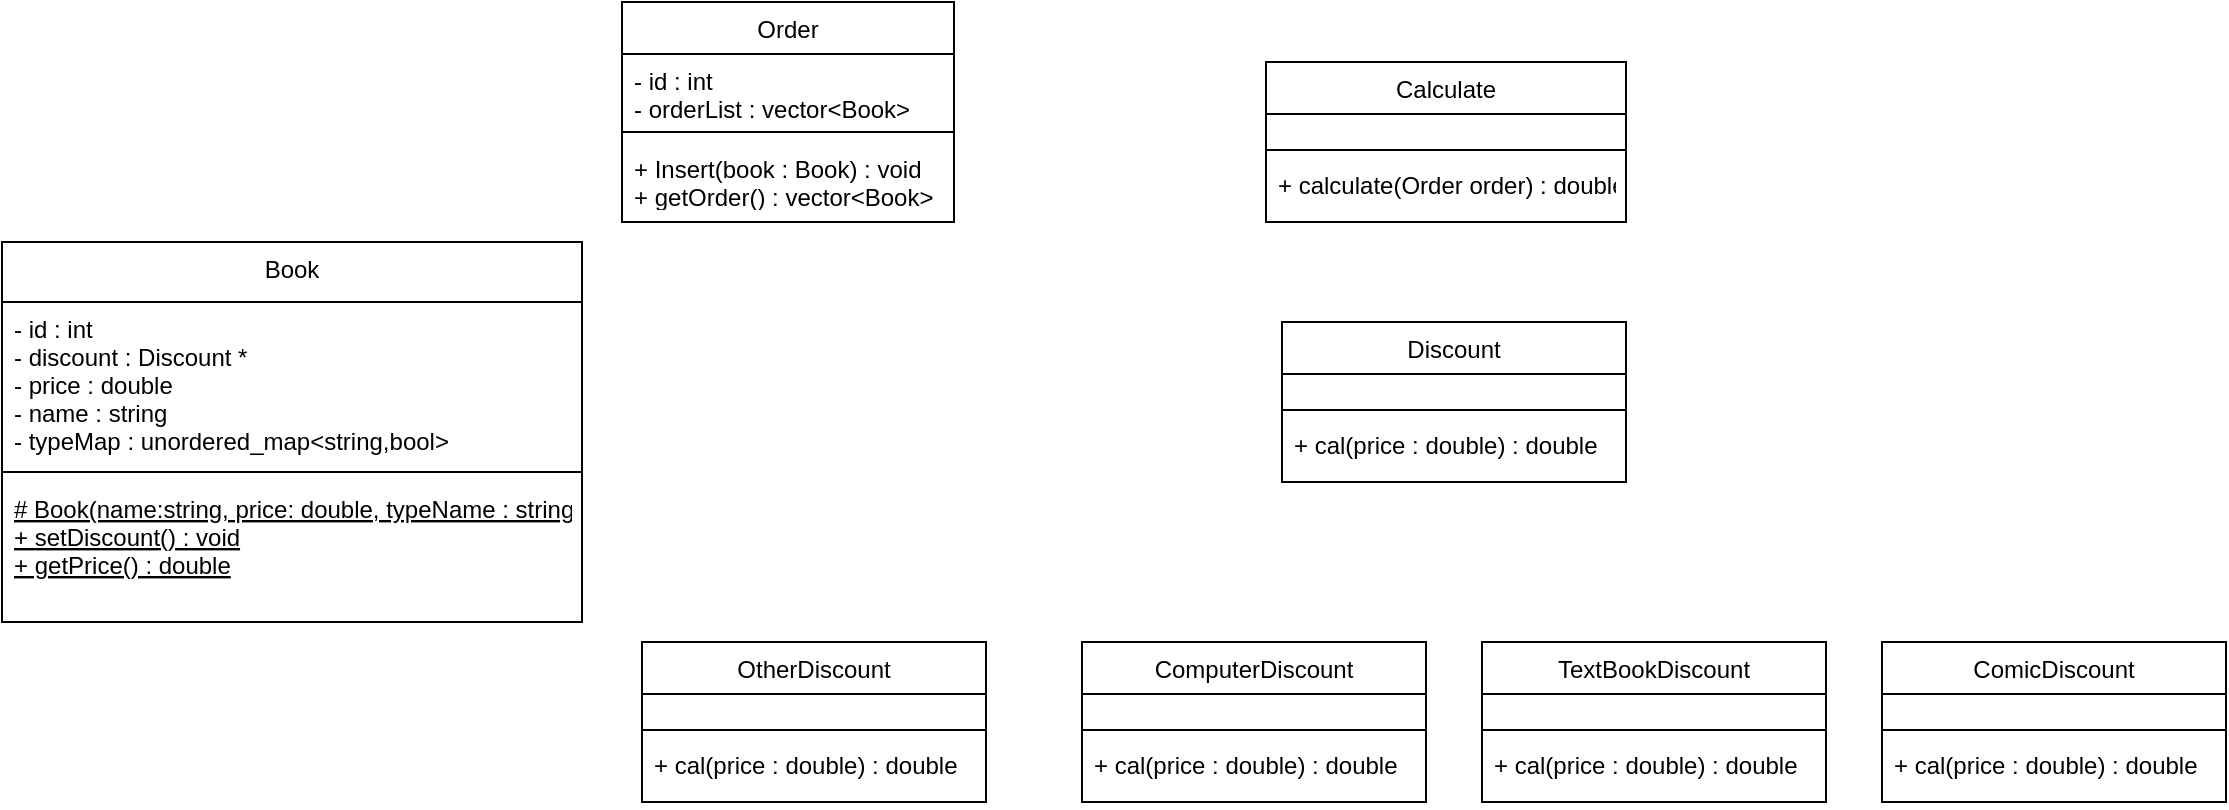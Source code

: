 <mxfile version="14.4.9" type="github">
  <diagram id="C5RBs43oDa-KdzZeNtuy" name="Page-1">
    <mxGraphModel dx="1537" dy="942" grid="1" gridSize="10" guides="1" tooltips="1" connect="1" arrows="1" fold="1" page="1" pageScale="1" pageWidth="827" pageHeight="1169" math="0" shadow="0">
      <root>
        <mxCell id="WIyWlLk6GJQsqaUBKTNV-0" />
        <mxCell id="WIyWlLk6GJQsqaUBKTNV-1" parent="WIyWlLk6GJQsqaUBKTNV-0" />
        <mxCell id="zkfFHV4jXpPFQw0GAbJ--6" value="Book" style="swimlane;fontStyle=0;align=center;verticalAlign=top;childLayout=stackLayout;horizontal=1;startSize=30;horizontalStack=0;resizeParent=1;resizeLast=0;collapsible=1;marginBottom=0;rounded=0;shadow=0;strokeWidth=1;" parent="WIyWlLk6GJQsqaUBKTNV-1" vertex="1">
          <mxGeometry x="250" y="170" width="290" height="190" as="geometry">
            <mxRectangle x="130" y="380" width="160" height="26" as="alternateBounds" />
          </mxGeometry>
        </mxCell>
        <mxCell id="zkfFHV4jXpPFQw0GAbJ--11" value="- id : int&#xa;- discount : Discount *&#xa;- price : double&#xa;- name : string&#xa;- typeMap : unordered_map&lt;string,bool&gt;" style="text;align=left;verticalAlign=top;spacingLeft=4;spacingRight=4;overflow=hidden;rotatable=0;points=[[0,0.5],[1,0.5]];portConstraint=eastwest;" parent="zkfFHV4jXpPFQw0GAbJ--6" vertex="1">
          <mxGeometry y="30" width="290" height="80" as="geometry" />
        </mxCell>
        <mxCell id="zkfFHV4jXpPFQw0GAbJ--9" value="" style="line;html=1;strokeWidth=1;align=left;verticalAlign=middle;spacingTop=-1;spacingLeft=3;spacingRight=3;rotatable=0;labelPosition=right;points=[];portConstraint=eastwest;" parent="zkfFHV4jXpPFQw0GAbJ--6" vertex="1">
          <mxGeometry y="110" width="290" height="10" as="geometry" />
        </mxCell>
        <mxCell id="zkfFHV4jXpPFQw0GAbJ--10" value="# Book(name:string, price: double, typeName : string)&#xa;+ setDiscount() : void&#xa;+ getPrice() : double&#xa;&#xa;" style="text;align=left;verticalAlign=top;spacingLeft=4;spacingRight=4;overflow=hidden;rotatable=0;points=[[0,0.5],[1,0.5]];portConstraint=eastwest;fontStyle=4" parent="zkfFHV4jXpPFQw0GAbJ--6" vertex="1">
          <mxGeometry y="120" width="290" height="50" as="geometry" />
        </mxCell>
        <mxCell id="zkfFHV4jXpPFQw0GAbJ--13" value="Order" style="swimlane;fontStyle=0;align=center;verticalAlign=top;childLayout=stackLayout;horizontal=1;startSize=26;horizontalStack=0;resizeParent=1;resizeLast=0;collapsible=1;marginBottom=0;rounded=0;shadow=0;strokeWidth=1;" parent="WIyWlLk6GJQsqaUBKTNV-1" vertex="1">
          <mxGeometry x="560" y="50" width="166" height="110" as="geometry">
            <mxRectangle x="340" y="380" width="170" height="26" as="alternateBounds" />
          </mxGeometry>
        </mxCell>
        <mxCell id="zkfFHV4jXpPFQw0GAbJ--14" value="- id : int&#xa;- orderList : vector&lt;Book&gt;" style="text;align=left;verticalAlign=top;spacingLeft=4;spacingRight=4;overflow=hidden;rotatable=0;points=[[0,0.5],[1,0.5]];portConstraint=eastwest;" parent="zkfFHV4jXpPFQw0GAbJ--13" vertex="1">
          <mxGeometry y="26" width="166" height="34" as="geometry" />
        </mxCell>
        <mxCell id="zkfFHV4jXpPFQw0GAbJ--15" value="" style="line;html=1;strokeWidth=1;align=left;verticalAlign=middle;spacingTop=-1;spacingLeft=3;spacingRight=3;rotatable=0;labelPosition=right;points=[];portConstraint=eastwest;" parent="zkfFHV4jXpPFQw0GAbJ--13" vertex="1">
          <mxGeometry y="60" width="166" height="10" as="geometry" />
        </mxCell>
        <mxCell id="PdlZU2b8IlvbBPyZ9OJQ-6" value="+ Insert(book : Book) : void&#xa;+ getOrder() : vector&lt;Book&gt;" style="text;align=left;verticalAlign=top;spacingLeft=4;spacingRight=4;overflow=hidden;rotatable=0;points=[[0,0.5],[1,0.5]];portConstraint=eastwest;" vertex="1" parent="zkfFHV4jXpPFQw0GAbJ--13">
          <mxGeometry y="70" width="166" height="30" as="geometry" />
        </mxCell>
        <mxCell id="zkfFHV4jXpPFQw0GAbJ--17" value="Discount" style="swimlane;fontStyle=0;align=center;verticalAlign=top;childLayout=stackLayout;horizontal=1;startSize=26;horizontalStack=0;resizeParent=1;resizeLast=0;collapsible=1;marginBottom=0;rounded=0;shadow=0;strokeWidth=1;" parent="WIyWlLk6GJQsqaUBKTNV-1" vertex="1">
          <mxGeometry x="890" y="210" width="172" height="80" as="geometry">
            <mxRectangle x="550" y="140" width="160" height="26" as="alternateBounds" />
          </mxGeometry>
        </mxCell>
        <mxCell id="zkfFHV4jXpPFQw0GAbJ--18" value="    " style="text;align=left;verticalAlign=top;spacingLeft=4;spacingRight=4;overflow=hidden;rotatable=0;points=[[0,0.5],[1,0.5]];portConstraint=eastwest;" parent="zkfFHV4jXpPFQw0GAbJ--17" vertex="1">
          <mxGeometry y="26" width="172" height="14" as="geometry" />
        </mxCell>
        <mxCell id="PdlZU2b8IlvbBPyZ9OJQ-28" value="" style="line;html=1;strokeWidth=1;align=left;verticalAlign=middle;spacingTop=-1;spacingLeft=3;spacingRight=3;rotatable=0;labelPosition=right;points=[];portConstraint=eastwest;" vertex="1" parent="zkfFHV4jXpPFQw0GAbJ--17">
          <mxGeometry y="40" width="172" height="8" as="geometry" />
        </mxCell>
        <mxCell id="zkfFHV4jXpPFQw0GAbJ--25" value="+ cal(price : double) : double" style="text;align=left;verticalAlign=top;spacingLeft=4;spacingRight=4;overflow=hidden;rotatable=0;points=[[0,0.5],[1,0.5]];portConstraint=eastwest;" parent="zkfFHV4jXpPFQw0GAbJ--17" vertex="1">
          <mxGeometry y="48" width="172" height="32" as="geometry" />
        </mxCell>
        <mxCell id="PdlZU2b8IlvbBPyZ9OJQ-7" value="Calculate" style="swimlane;fontStyle=0;align=center;verticalAlign=top;childLayout=stackLayout;horizontal=1;startSize=26;horizontalStack=0;resizeParent=1;resizeLast=0;collapsible=1;marginBottom=0;rounded=0;shadow=0;strokeWidth=1;" vertex="1" parent="WIyWlLk6GJQsqaUBKTNV-1">
          <mxGeometry x="882" y="80" width="180" height="80" as="geometry">
            <mxRectangle x="550" y="140" width="160" height="26" as="alternateBounds" />
          </mxGeometry>
        </mxCell>
        <mxCell id="PdlZU2b8IlvbBPyZ9OJQ-8" value="    " style="text;align=left;verticalAlign=top;spacingLeft=4;spacingRight=4;overflow=hidden;rotatable=0;points=[[0,0.5],[1,0.5]];portConstraint=eastwest;" vertex="1" parent="PdlZU2b8IlvbBPyZ9OJQ-7">
          <mxGeometry y="26" width="180" height="14" as="geometry" />
        </mxCell>
        <mxCell id="PdlZU2b8IlvbBPyZ9OJQ-9" value="" style="line;html=1;strokeWidth=1;align=left;verticalAlign=middle;spacingTop=-1;spacingLeft=3;spacingRight=3;rotatable=0;labelPosition=right;points=[];portConstraint=eastwest;" vertex="1" parent="PdlZU2b8IlvbBPyZ9OJQ-7">
          <mxGeometry y="40" width="180" height="8" as="geometry" />
        </mxCell>
        <mxCell id="PdlZU2b8IlvbBPyZ9OJQ-10" value="+ calculate(Order order) : double" style="text;align=left;verticalAlign=top;spacingLeft=4;spacingRight=4;overflow=hidden;rotatable=0;points=[[0,0.5],[1,0.5]];portConstraint=eastwest;" vertex="1" parent="PdlZU2b8IlvbBPyZ9OJQ-7">
          <mxGeometry y="48" width="180" height="30" as="geometry" />
        </mxCell>
        <mxCell id="PdlZU2b8IlvbBPyZ9OJQ-11" value="OtherDiscount" style="swimlane;fontStyle=0;align=center;verticalAlign=top;childLayout=stackLayout;horizontal=1;startSize=26;horizontalStack=0;resizeParent=1;resizeLast=0;collapsible=1;marginBottom=0;rounded=0;shadow=0;strokeWidth=1;" vertex="1" parent="WIyWlLk6GJQsqaUBKTNV-1">
          <mxGeometry x="570" y="370" width="172" height="80" as="geometry">
            <mxRectangle x="550" y="140" width="160" height="26" as="alternateBounds" />
          </mxGeometry>
        </mxCell>
        <mxCell id="PdlZU2b8IlvbBPyZ9OJQ-12" value="    " style="text;align=left;verticalAlign=top;spacingLeft=4;spacingRight=4;overflow=hidden;rotatable=0;points=[[0,0.5],[1,0.5]];portConstraint=eastwest;" vertex="1" parent="PdlZU2b8IlvbBPyZ9OJQ-11">
          <mxGeometry y="26" width="172" height="14" as="geometry" />
        </mxCell>
        <mxCell id="PdlZU2b8IlvbBPyZ9OJQ-13" value="" style="line;html=1;strokeWidth=1;align=left;verticalAlign=middle;spacingTop=-1;spacingLeft=3;spacingRight=3;rotatable=0;labelPosition=right;points=[];portConstraint=eastwest;" vertex="1" parent="PdlZU2b8IlvbBPyZ9OJQ-11">
          <mxGeometry y="40" width="172" height="8" as="geometry" />
        </mxCell>
        <mxCell id="PdlZU2b8IlvbBPyZ9OJQ-14" value="+ cal(price : double) : double" style="text;align=left;verticalAlign=top;spacingLeft=4;spacingRight=4;overflow=hidden;rotatable=0;points=[[0,0.5],[1,0.5]];portConstraint=eastwest;" vertex="1" parent="PdlZU2b8IlvbBPyZ9OJQ-11">
          <mxGeometry y="48" width="172" height="22" as="geometry" />
        </mxCell>
        <mxCell id="PdlZU2b8IlvbBPyZ9OJQ-16" value="ComputerDiscount" style="swimlane;fontStyle=0;align=center;verticalAlign=top;childLayout=stackLayout;horizontal=1;startSize=26;horizontalStack=0;resizeParent=1;resizeLast=0;collapsible=1;marginBottom=0;rounded=0;shadow=0;strokeWidth=1;" vertex="1" parent="WIyWlLk6GJQsqaUBKTNV-1">
          <mxGeometry x="790" y="370" width="172" height="80" as="geometry">
            <mxRectangle x="550" y="140" width="160" height="26" as="alternateBounds" />
          </mxGeometry>
        </mxCell>
        <mxCell id="PdlZU2b8IlvbBPyZ9OJQ-17" value="    " style="text;align=left;verticalAlign=top;spacingLeft=4;spacingRight=4;overflow=hidden;rotatable=0;points=[[0,0.5],[1,0.5]];portConstraint=eastwest;" vertex="1" parent="PdlZU2b8IlvbBPyZ9OJQ-16">
          <mxGeometry y="26" width="172" height="14" as="geometry" />
        </mxCell>
        <mxCell id="PdlZU2b8IlvbBPyZ9OJQ-18" value="" style="line;html=1;strokeWidth=1;align=left;verticalAlign=middle;spacingTop=-1;spacingLeft=3;spacingRight=3;rotatable=0;labelPosition=right;points=[];portConstraint=eastwest;" vertex="1" parent="PdlZU2b8IlvbBPyZ9OJQ-16">
          <mxGeometry y="40" width="172" height="8" as="geometry" />
        </mxCell>
        <mxCell id="PdlZU2b8IlvbBPyZ9OJQ-19" value="+ cal(price : double) : double" style="text;align=left;verticalAlign=top;spacingLeft=4;spacingRight=4;overflow=hidden;rotatable=0;points=[[0,0.5],[1,0.5]];portConstraint=eastwest;" vertex="1" parent="PdlZU2b8IlvbBPyZ9OJQ-16">
          <mxGeometry y="48" width="172" height="32" as="geometry" />
        </mxCell>
        <mxCell id="PdlZU2b8IlvbBPyZ9OJQ-20" value="ComicDiscount" style="swimlane;fontStyle=0;align=center;verticalAlign=top;childLayout=stackLayout;horizontal=1;startSize=26;horizontalStack=0;resizeParent=1;resizeLast=0;collapsible=1;marginBottom=0;rounded=0;shadow=0;strokeWidth=1;" vertex="1" parent="WIyWlLk6GJQsqaUBKTNV-1">
          <mxGeometry x="1190" y="370" width="172" height="80" as="geometry">
            <mxRectangle x="550" y="140" width="160" height="26" as="alternateBounds" />
          </mxGeometry>
        </mxCell>
        <mxCell id="PdlZU2b8IlvbBPyZ9OJQ-21" value="    " style="text;align=left;verticalAlign=top;spacingLeft=4;spacingRight=4;overflow=hidden;rotatable=0;points=[[0,0.5],[1,0.5]];portConstraint=eastwest;" vertex="1" parent="PdlZU2b8IlvbBPyZ9OJQ-20">
          <mxGeometry y="26" width="172" height="14" as="geometry" />
        </mxCell>
        <mxCell id="PdlZU2b8IlvbBPyZ9OJQ-22" value="" style="line;html=1;strokeWidth=1;align=left;verticalAlign=middle;spacingTop=-1;spacingLeft=3;spacingRight=3;rotatable=0;labelPosition=right;points=[];portConstraint=eastwest;" vertex="1" parent="PdlZU2b8IlvbBPyZ9OJQ-20">
          <mxGeometry y="40" width="172" height="8" as="geometry" />
        </mxCell>
        <mxCell id="PdlZU2b8IlvbBPyZ9OJQ-23" value="+ cal(price : double) : double" style="text;align=left;verticalAlign=top;spacingLeft=4;spacingRight=4;overflow=hidden;rotatable=0;points=[[0,0.5],[1,0.5]];portConstraint=eastwest;" vertex="1" parent="PdlZU2b8IlvbBPyZ9OJQ-20">
          <mxGeometry y="48" width="172" height="32" as="geometry" />
        </mxCell>
        <mxCell id="PdlZU2b8IlvbBPyZ9OJQ-24" value="TextBookDiscount" style="swimlane;fontStyle=0;align=center;verticalAlign=top;childLayout=stackLayout;horizontal=1;startSize=26;horizontalStack=0;resizeParent=1;resizeLast=0;collapsible=1;marginBottom=0;rounded=0;shadow=0;strokeWidth=1;" vertex="1" parent="WIyWlLk6GJQsqaUBKTNV-1">
          <mxGeometry x="990" y="370" width="172" height="80" as="geometry">
            <mxRectangle x="550" y="140" width="160" height="26" as="alternateBounds" />
          </mxGeometry>
        </mxCell>
        <mxCell id="PdlZU2b8IlvbBPyZ9OJQ-25" value="    " style="text;align=left;verticalAlign=top;spacingLeft=4;spacingRight=4;overflow=hidden;rotatable=0;points=[[0,0.5],[1,0.5]];portConstraint=eastwest;" vertex="1" parent="PdlZU2b8IlvbBPyZ9OJQ-24">
          <mxGeometry y="26" width="172" height="14" as="geometry" />
        </mxCell>
        <mxCell id="PdlZU2b8IlvbBPyZ9OJQ-26" value="" style="line;html=1;strokeWidth=1;align=left;verticalAlign=middle;spacingTop=-1;spacingLeft=3;spacingRight=3;rotatable=0;labelPosition=right;points=[];portConstraint=eastwest;" vertex="1" parent="PdlZU2b8IlvbBPyZ9OJQ-24">
          <mxGeometry y="40" width="172" height="8" as="geometry" />
        </mxCell>
        <mxCell id="PdlZU2b8IlvbBPyZ9OJQ-27" value="+ cal(price : double) : double" style="text;align=left;verticalAlign=top;spacingLeft=4;spacingRight=4;overflow=hidden;rotatable=0;points=[[0,0.5],[1,0.5]];portConstraint=eastwest;" vertex="1" parent="PdlZU2b8IlvbBPyZ9OJQ-24">
          <mxGeometry y="48" width="172" height="32" as="geometry" />
        </mxCell>
      </root>
    </mxGraphModel>
  </diagram>
</mxfile>
